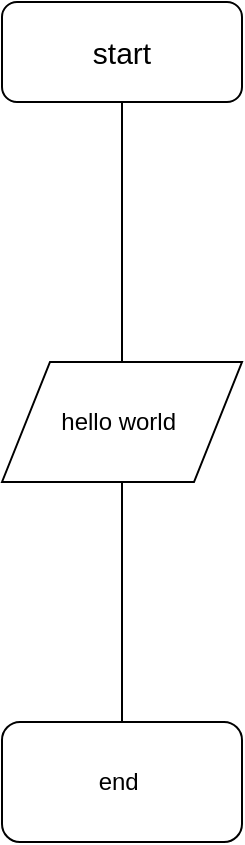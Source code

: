 <mxfile version="13.1.2" type="device"><diagram id="1aT1aWc6ydDZmU_pafjj" name="Page-1"><mxGraphModel dx="868" dy="482" grid="1" gridSize="10" guides="1" tooltips="1" connect="1" arrows="1" fold="1" page="1" pageScale="1" pageWidth="827" pageHeight="1169" math="0" shadow="0"><root><mxCell id="0"/><mxCell id="1" parent="0"/><mxCell id="QtYZMypImTWgB5TAugRh-1" value="&lt;span style=&quot;font-size: 15px&quot;&gt;start&lt;/span&gt;" style="rounded=1;whiteSpace=wrap;html=1;" vertex="1" parent="1"><mxGeometry x="350" y="40" width="120" height="50" as="geometry"/></mxCell><mxCell id="QtYZMypImTWgB5TAugRh-2" value="end&amp;nbsp;" style="rounded=1;whiteSpace=wrap;html=1;" vertex="1" parent="1"><mxGeometry x="350" y="400" width="120" height="60" as="geometry"/></mxCell><mxCell id="QtYZMypImTWgB5TAugRh-3" value="hello world&amp;nbsp;" style="shape=parallelogram;perimeter=parallelogramPerimeter;whiteSpace=wrap;html=1;" vertex="1" parent="1"><mxGeometry x="350" y="220" width="120" height="60" as="geometry"/></mxCell><mxCell id="QtYZMypImTWgB5TAugRh-15" value="" style="endArrow=none;html=1;entryX=0.5;entryY=1;entryDx=0;entryDy=0;" edge="1" parent="1" source="QtYZMypImTWgB5TAugRh-3" target="QtYZMypImTWgB5TAugRh-1"><mxGeometry width="50" height="50" relative="1" as="geometry"><mxPoint x="390" y="280" as="sourcePoint"/><mxPoint x="440" y="230" as="targetPoint"/></mxGeometry></mxCell><mxCell id="QtYZMypImTWgB5TAugRh-16" value="" style="endArrow=none;html=1;exitX=0.5;exitY=0;exitDx=0;exitDy=0;entryX=0.5;entryY=1;entryDx=0;entryDy=0;" edge="1" parent="1" source="QtYZMypImTWgB5TAugRh-2" target="QtYZMypImTWgB5TAugRh-3"><mxGeometry width="50" height="50" relative="1" as="geometry"><mxPoint x="390" y="280" as="sourcePoint"/><mxPoint x="440" y="230" as="targetPoint"/></mxGeometry></mxCell></root></mxGraphModel></diagram></mxfile>